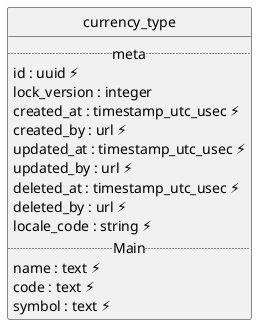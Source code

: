@startuml uml
skinparam monochrome true
skinparam linetype ortho
hide circle

entity currency_type {
  .. meta ..
  id : uuid ⚡
  lock_version : integer
  created_at : timestamp_utc_usec ⚡
  created_by : url ⚡
  updated_at : timestamp_utc_usec ⚡
  updated_by : url ⚡
  deleted_at : timestamp_utc_usec ⚡
  deleted_by : url ⚡
  locale_code : string ⚡
  .. Main ..
  name : text ⚡
  code : text ⚡
  symbol : text ⚡
}

@enduml
